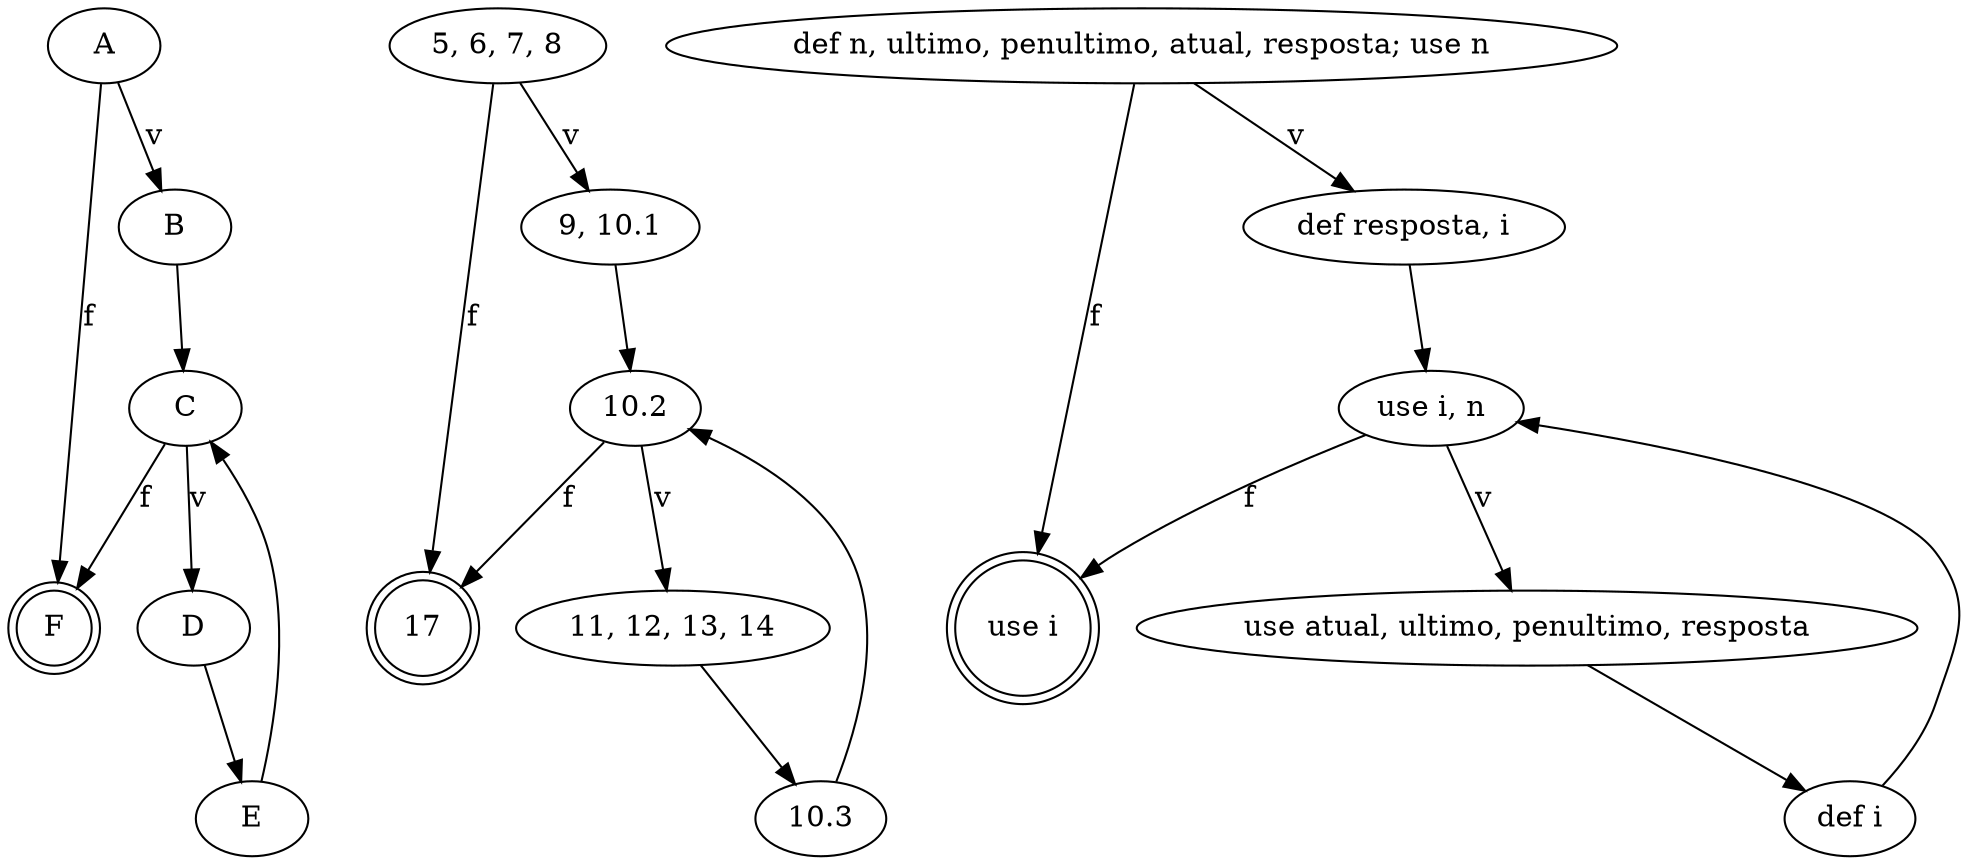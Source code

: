 /* https://neps.academy/br/exercise/F3 
 * Complexidade Ciclomática: 3
 * Caminhos: 
 * 1 - ABCDECF (BASE)
 * 2 - AF
 * 3 - ABCF
*/

digraph {
    subgraph letra{
        "A" -> "F" [label="f"]
        "A" -> "B" [label="v"]
        "B" -> "C"
        "C" -> "D" [label="v"]
        "D" -> "E" 
        "E" -> "C"
        "C" -> "F" [label="f"]
        
        "F" [shape="doublecircle"]
    }

    subgraph linha {
        "5, 6, 7, 8" -> "17" [label="f"]
        "5, 6, 7, 8" -> "9, 10.1" [label="v"]
        "9, 10.1" -> "10.2"
        "10.2" -> "11, 12, 13, 14" [label="v"]
        "11, 12, 13, 14" -> "10.3" 
        "10.3" -> "10.2"
        "10.2" -> "17" [label="f"]
        
        "17" [shape="doublecircle"]
    }

    subgraph def {
        "def n, ultimo, penultimo, atual, resposta; use n" -> "use i" [label="f"]
        "def n, ultimo, penultimo, atual, resposta; use n" -> "def resposta, i" [label="v"]
        "def resposta, i" -> "use i, n"
        "use i, n" -> "use atual, ultimo, penultimo, resposta" [label="v"]
        "use atual, ultimo, penultimo, resposta" -> "def i" 
        "def i" -> "use i, n"
        "use i, n" -> "use i" [label="f"]
        
        "use i" [shape="doublecircle"]
    }
}